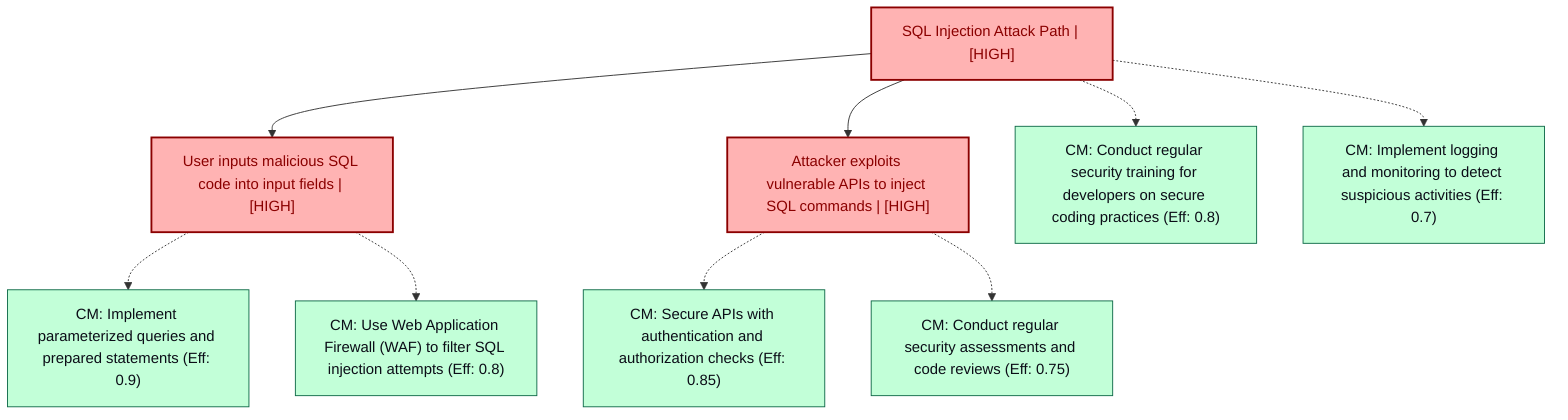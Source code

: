 graph TB
  node_01K627ECNQ3Y8MXC9JTE6RZ5Q8["SQL Injection Attack Path | [HIGH]"]:::highRisk
  node_01K627ECNQ3Y8MXC9JTE6RZ5Q9["User inputs malicious SQL code into input fields | [HIGH]"]:::highRisk
  node_01K627ECNQ3Y8MXC9JTE6RZ5Q9_cm_0["CM: Implement parameterized queries and prepared statements (Eff: 0.9)"]:::countermeasure
  node_01K627ECNQ3Y8MXC9JTE6RZ5Q9_cm_1["CM: Use Web Application Firewall (WAF) to filter SQL injection attempts (Eff: 0.8)"]:::countermeasure
  node_01K627ECNQ3Y8MXC9JTE6RZ5Q10["Attacker exploits vulnerable APIs to inject SQL commands | [HIGH]"]:::highRisk
  node_01K627ECNQ3Y8MXC9JTE6RZ5Q10_cm_0["CM: Secure APIs with authentication and authorization checks (Eff: 0.85)"]:::countermeasure
  node_01K627ECNQ3Y8MXC9JTE6RZ5Q10_cm_1["CM: Conduct regular security assessments and code reviews (Eff: 0.75)"]:::countermeasure
  node_01K627ECNQ3Y8MXC9JTE6RZ5Q8_cm_0["CM: Conduct regular security training for developers on secure coding practices (Eff: 0.8)"]:::countermeasure
  node_01K627ECNQ3Y8MXC9JTE6RZ5Q8_cm_1["CM: Implement logging and monitoring to detect suspicious activities (Eff: 0.7)"]:::countermeasure

  node_01K627ECNQ3Y8MXC9JTE6RZ5Q8 --> node_01K627ECNQ3Y8MXC9JTE6RZ5Q9
  node_01K627ECNQ3Y8MXC9JTE6RZ5Q9 -.-> node_01K627ECNQ3Y8MXC9JTE6RZ5Q9_cm_0
  node_01K627ECNQ3Y8MXC9JTE6RZ5Q9 -.-> node_01K627ECNQ3Y8MXC9JTE6RZ5Q9_cm_1
  node_01K627ECNQ3Y8MXC9JTE6RZ5Q8 --> node_01K627ECNQ3Y8MXC9JTE6RZ5Q10
  node_01K627ECNQ3Y8MXC9JTE6RZ5Q10 -.-> node_01K627ECNQ3Y8MXC9JTE6RZ5Q10_cm_0
  node_01K627ECNQ3Y8MXC9JTE6RZ5Q10 -.-> node_01K627ECNQ3Y8MXC9JTE6RZ5Q10_cm_1
  node_01K627ECNQ3Y8MXC9JTE6RZ5Q8 -.-> node_01K627ECNQ3Y8MXC9JTE6RZ5Q8_cm_0
  node_01K627ECNQ3Y8MXC9JTE6RZ5Q8 -.-> node_01K627ECNQ3Y8MXC9JTE6RZ5Q8_cm_1

  classDef andNode fill:#FFB3B3,stroke:#8B0000,stroke-width:2px,color:#0B0D17
  classDef orNode fill:#C2FFD8,stroke:#106B49,stroke-width:2px,color:#0B0D17
  classDef leafNode fill:#73d1ff,stroke:#29ABE2,stroke-width:2px,color:#0B0D17
  classDef highRisk fill:#FFB3B3,color:#8B0000,stroke:#8B0000,stroke-width:2px
  classDef mediumRisk fill:#FFF200,stroke:#7A6300,stroke-width:1px,color:#0B0D17
  classDef lowRisk fill:#FFF2B3,stroke:#FFF2B3,stroke-width:1px,color:#0B0D17
  classDef countermeasure fill:#C2FFD8,stroke:#106B49,stroke-width:1px,color:#0B0D17
  classDef reference fill:#ffa1ad,stroke:#A259FF,stroke-width:1px,stroke-dasharray:3 3,color:#0B0D17
  classDef mitreNode stroke-dasharray:5 5
  classDef note fill:#ffffcc,stroke:#ffcc00,stroke-width:2px,stroke-dasharray:5 5